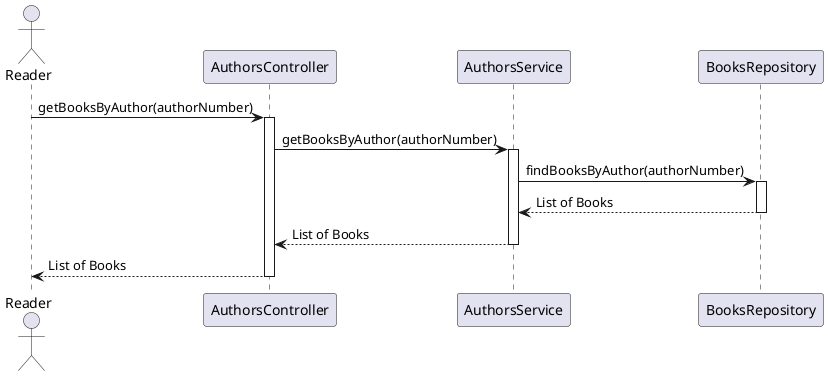 @startuml

actor Reader
participant "AuthorsController" as Controller
participant "AuthorsService" as Service
participant "BooksRepository" as BooksRepo

Reader -> Controller: getBooksByAuthor(authorNumber)
activate Controller
Controller -> Service: getBooksByAuthor(authorNumber)
activate Service
Service -> BooksRepo: findBooksByAuthor(authorNumber)
activate BooksRepo
BooksRepo --> Service: List of Books
deactivate BooksRepo
Service --> Controller: List of Books
deactivate Service
Controller --> Reader: List of Books
deactivate Controller

@enduml
